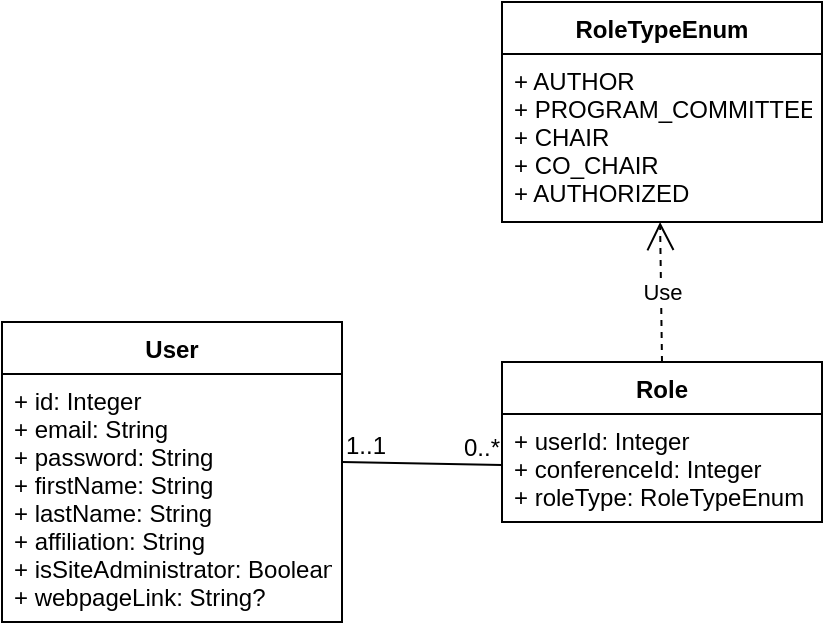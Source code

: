 <mxfile version="14.5.3" type="device"><diagram id="o9y9qjCCGtezgOuQqXGo" name="Page-1"><mxGraphModel dx="2302" dy="1164" grid="1" gridSize="10" guides="1" tooltips="1" connect="1" arrows="1" fold="1" page="1" pageScale="1" pageWidth="850" pageHeight="1100" math="0" shadow="0"><root><mxCell id="0"/><mxCell id="1" parent="0"/><mxCell id="LQ5vZ_og5bAK-rbgYmQ7-1" value="User" style="swimlane;fontStyle=1;align=center;verticalAlign=top;childLayout=stackLayout;horizontal=1;startSize=26;horizontalStack=0;resizeParent=1;resizeParentMax=0;resizeLast=0;collapsible=1;marginBottom=0;" vertex="1" parent="1"><mxGeometry x="160" y="430" width="170" height="150" as="geometry"/></mxCell><mxCell id="LQ5vZ_og5bAK-rbgYmQ7-2" value="+ id: Integer&#10;+ email: String&#10;+ password: String&#10;+ firstName: String&#10;+ lastName: String&#10;+ affiliation: String&#10;+ isSiteAdministrator: Boolean&#10;+ webpageLink: String?" style="text;strokeColor=none;fillColor=none;align=left;verticalAlign=top;spacingLeft=4;spacingRight=4;overflow=hidden;rotatable=0;points=[[0,0.5],[1,0.5]];portConstraint=eastwest;" vertex="1" parent="LQ5vZ_og5bAK-rbgYmQ7-1"><mxGeometry y="26" width="170" height="124" as="geometry"/></mxCell><mxCell id="LQ5vZ_og5bAK-rbgYmQ7-5" value="Role" style="swimlane;fontStyle=1;align=center;verticalAlign=top;childLayout=stackLayout;horizontal=1;startSize=26;horizontalStack=0;resizeParent=1;resizeParentMax=0;resizeLast=0;collapsible=1;marginBottom=0;" vertex="1" parent="1"><mxGeometry x="410" y="450" width="160" height="80" as="geometry"/></mxCell><mxCell id="LQ5vZ_og5bAK-rbgYmQ7-6" value="+ userId: Integer&#10;+ conferenceId: Integer&#10;+ roleType: RoleTypeEnum" style="text;strokeColor=none;fillColor=none;align=left;verticalAlign=top;spacingLeft=4;spacingRight=4;overflow=hidden;rotatable=0;points=[[0,0.5],[1,0.5]];portConstraint=eastwest;" vertex="1" parent="LQ5vZ_og5bAK-rbgYmQ7-5"><mxGeometry y="26" width="160" height="54" as="geometry"/></mxCell><mxCell id="LQ5vZ_og5bAK-rbgYmQ7-7" value="RoleTypeEnum" style="swimlane;fontStyle=1;align=center;verticalAlign=top;childLayout=stackLayout;horizontal=1;startSize=26;horizontalStack=0;resizeParent=1;resizeParentMax=0;resizeLast=0;collapsible=1;marginBottom=0;" vertex="1" parent="1"><mxGeometry x="410" y="270" width="160" height="110" as="geometry"/></mxCell><mxCell id="LQ5vZ_og5bAK-rbgYmQ7-8" value="+ AUTHOR&#10;+ PROGRAM_COMMITTEE&#10;+ CHAIR&#10;+ CO_CHAIR&#10;+ AUTHORIZED" style="text;strokeColor=none;fillColor=none;align=left;verticalAlign=top;spacingLeft=4;spacingRight=4;overflow=hidden;rotatable=0;points=[[0,0.5],[1,0.5]];portConstraint=eastwest;" vertex="1" parent="LQ5vZ_og5bAK-rbgYmQ7-7"><mxGeometry y="26" width="160" height="84" as="geometry"/></mxCell><mxCell id="LQ5vZ_og5bAK-rbgYmQ7-9" value="Use" style="endArrow=open;endSize=12;dashed=1;html=1;entryX=0.494;entryY=1;entryDx=0;entryDy=0;entryPerimeter=0;exitX=0.5;exitY=0;exitDx=0;exitDy=0;" edge="1" parent="1" source="LQ5vZ_og5bAK-rbgYmQ7-5" target="LQ5vZ_og5bAK-rbgYmQ7-8"><mxGeometry width="160" relative="1" as="geometry"><mxPoint x="630" y="410" as="sourcePoint"/><mxPoint x="790" y="410" as="targetPoint"/></mxGeometry></mxCell><mxCell id="LQ5vZ_og5bAK-rbgYmQ7-10" value="" style="endArrow=none;html=1;rounded=0;" edge="1" parent="1" target="LQ5vZ_og5bAK-rbgYmQ7-6"><mxGeometry relative="1" as="geometry"><mxPoint x="330" y="500" as="sourcePoint"/><mxPoint x="540" y="580" as="targetPoint"/></mxGeometry></mxCell><mxCell id="LQ5vZ_og5bAK-rbgYmQ7-11" value="1..1" style="resizable=0;html=1;align=left;verticalAlign=bottom;" connectable="0" vertex="1" parent="LQ5vZ_og5bAK-rbgYmQ7-10"><mxGeometry x="-1" relative="1" as="geometry"/></mxCell><mxCell id="LQ5vZ_og5bAK-rbgYmQ7-12" value="0..*" style="resizable=0;html=1;align=right;verticalAlign=bottom;" connectable="0" vertex="1" parent="LQ5vZ_og5bAK-rbgYmQ7-10"><mxGeometry x="1" relative="1" as="geometry"/></mxCell></root></mxGraphModel></diagram></mxfile>